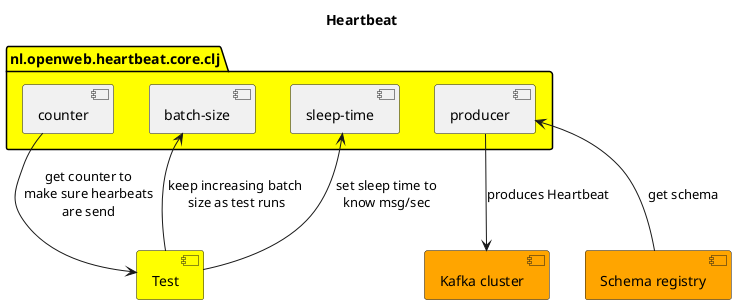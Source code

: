 @startuml

title Heartbeat

package nl.openweb.heartbeat.core.clj #Yellow {
    component counter as c
    component "batch-size" as b
    component "sleep-time" as s
    component producer as p
}
[Test] as t #Yellow
[Kafka cluster] as kc #Orange
[Schema registry] as sr #Orange

p --> kc :produces Heartbeat
p <-- sr :get schema
c --> t :get counter to\nmake sure hearbeats\nare send
b <-- t :keep increasing batch\n size as test runs
s <-- t :set sleep time to\nknow msg/sec

@enduml